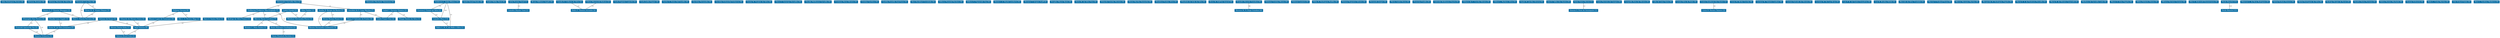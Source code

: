 strict graph grafo2 {
	graph [bb="0,0,15662,285",
		id=grafo2,
		overlap=False
	];
	node [fontsize=12,
		label="\N",
		shape=rectangle,
		style=filled
	];
	0	 [URL="membro-1609153936087156.html",
		color="#0A6EA4",
		fontcolor="#FFFFFF",
		height=0.29167,
		label="Aden Rodrigues Pereira [0]",
		pos="73.5,274.5",
		width=2.0417];
	1	 [URL="membro-0932578937951219.html",
		color="#0A6EA4",
		fontcolor="#FFFFFF",
		height=0.29167,
		label="Adriana Bozzetto [0]",
		pos="223.5,274.5",
		width=1.6111];
	2	 [URL="membro-0066064804872399.html",
		color="#0A6EA4",
		fontcolor="#FFFFFF",
		height=0.29167,
		label="Adriana Martins da Silva [0]",
		pos="375.5,274.5",
		width=2.1111];
	3	 [URL="membro-5146505733269909.html",
		color="#0A6EA4",
		fontcolor="#FFFFFF",
		height=0.29167,
		label="Adriano de Souza [5]",
		pos="650.5,142.5",
		width=1.6528];
	112	 [URL="membro-4291668071705125.html",
		color="#0A6EA4",
		fontcolor="#FFFFFF",
		height=0.29167,
		label="Sonia M. da Silva Junqueira [5]",
		pos="412.5,76.5",
		width=2.3194];
	3 -- 112	 [fontsize=8,
		label=2.0,
		lp="551.5,109.5",
		pos="612.53,131.97 568.17,119.67 495.2,99.434 450.73,87.103"];
	114	 [URL="membro-3732204030388531.html",
		color="#0A6EA4",
		fontcolor="#FFFFFF",
		height=0.29167,
		label="Taíse Simioni [9]",
		pos="861.5,76.5",
		width=1.3611];
	3 -- 114	 [fontsize=8,
		label=3.0,
		lp="774.5,109.5",
		pos="684.4,131.9 723.78,119.58 788.34,99.383 827.68,87.078"];
	119	 [URL="membro-7782069813755336.html",
		color="#0A6EA4",
		fontcolor="#FFFFFF",
		height=0.29167,
		label="Vanessa Scheeren [5]",
		pos="236.5,10.5",
		width=1.6528];
	112 -- 119	 [fontsize=8,
		label=2.0,
		lp="340.5,43.5",
		pos="384.22,65.896 351.38,53.58 297.52,33.383 264.71,21.078"];
	118	 [URL="membro-7316864301240506.html",
		color="#0A6EA4",
		fontcolor="#FFFFFF",
		height=0.29167,
		label="Valesca Brasil Irala [2]",
		pos="761.5,10.5",
		width=1.7361];
	114 -- 118	 [fontsize=8,
		label=1.0,
		lp="822.5,43.5",
		pos="845.43,65.896 826.77,53.58 796.17,33.383 777.53,21.078"];
	4	 [URL="membro-0637516284559113.html",
		color="#0A6EA4",
		fontcolor="#FFFFFF",
		height=0.29167,
		label="Alessandro Carvalho Bica [2]",
		pos="1815.5,274.5",
		width=2.1944];
	23	 [URL="membro-6268846689825329.html",
		color="#0A6EA4",
		fontcolor="#FFFFFF",
		height=0.29167,
		label="Claudete da S. Lima Martins [7]",
		pos="1917.5,208.5",
		width=2.3472];
	4 -- 23	 [fontsize=8,
		label=1.0,
		lp="1878.5,241.5",
		pos="1831.9,263.9 1850.9,251.58 1882.1,231.38 1901.2,219.08"];
	61	 [URL="membro-7869822301579405.html",
		color="#0A6EA4",
		fontcolor="#FFFFFF",
		height=0.29167,
		label="Guilherme Frederico Marranghello [7]",
		pos="1715.5,208.5",
		width=2.75];
	4 -- 61	 [fontsize=8,
		label=1.0,
		lp="1776.5,241.5",
		pos="1799.4,263.9 1780.8,251.58 1750.2,231.38 1731.5,219.08"];
	34	 [URL="membro-3147425109706294.html",
		color="#0A6EA4",
		fontcolor="#FFFFFF",
		height=0.29167,
		label="Diana P. Salomão de Freitas [6]",
		pos="1891.5,142.5",
		width=2.3194];
	23 -- 34	 [fontsize=8,
		label=5.0,
		lp="1911.5,175.5",
		pos="1913.3,197.9 1908.5,185.65 1900.6,165.62 1895.8,153.3"];
	71	 [URL="membro-5738457184189921.html",
		color="#0A6EA4",
		fontcolor="#FFFFFF",
		height=0.29167,
		label="Lisete Funari Dias [2]",
		pos="2398.5,142.5",
		width=1.6667];
	23 -- 71	 [fontsize=8,
		label=1.0,
		lp="2070.5,175.5",
		pos="1951.8,197.93 1981.6,189.22 2026,177.3 2065.5,171 2181.6,152.48 2212.6,165.86 2329.5,153 2332.4,152.68 2335.3,152.33 2338.3,151.96"];
	104	 [URL="membro-8150927782611326.html",
		color="#0A6EA4",
		fontcolor="#FFFFFF",
		height=0.29167,
		label="Renata Hernandez Lindemann [3]",
		pos="1590.5,76.5",
		width=2.4722];
	61 -- 104	 [fontsize=8,
		label=1.0,
		lp="1626.5,142.5",
		pos="1687.9,197.99 1667.2,188.86 1639.4,173.82 1621.5,153 1604.5,133.24 1596,102.91 1592.5,87.028"];
	82	 [URL="membro-2906182031441331.html",
		color="#0A6EA4",
		fontcolor="#FFFFFF",
		height=0.29167,
		label="Márcia Maria Lucchese [7]",
		pos="2065.5,142.5",
		width=2.0139];
	61 -- 82	 [fontsize=8,
		label=4.0,
		lp="1894.5,175.5",
		pos="1761.2,197.98 1796.2,190.08 1845.8,179.25 1889.5,171 1924.2,164.46 1962.9,158.09 1995.1,153.04"];
	106	 [URL="membro-0275429823887025.html",
		color="#0A6EA4",
		fontcolor="#FFFFFF",
		height=0.29167,
		label="Rodrigo da Silva Franco [1]",
		pos="1715.5,142.5",
		width=2.0694];
	61 -- 106	 [fontsize=8,
		label=1.0,
		lp="1720.5,175.5",
		pos="1715.5,197.9 1715.5,185.65 1715.5,165.62 1715.5,153.3"];
	34 -- 104	 [fontsize=8,
		label=1.0,
		lp="1764.5,109.5",
		pos="1843.5,131.97 1787.4,119.67 1695.1,99.434 1638.9,87.103"];
	98	 [URL="membro-0476257235034440.html",
		color="#0A6EA4",
		fontcolor="#FFFFFF",
		height=0.29167,
		label="Paulo Henrique Guadagnini [2]",
		pos="2168.5,76.5",
		width=2.3056];
	82 -- 98	 [fontsize=8,
		label=1.0,
		lp="2128.5,109.5",
		pos="2082,131.9 2101.3,119.58 2132.8,99.383 2152,87.078"];
	107	 [URL="membro-2965334039603843.html",
		color="#0A6EA4",
		fontcolor="#FFFFFF",
		height=0.29167,
		label="Rosana C. Maia Santos [1]",
		pos="1995.5,76.5",
		width=2];
	82 -- 107	 [fontsize=8,
		label=1.0,
		lp="2040.5,109.5",
		pos="2054.3,131.9 2041.3,119.65 2020,99.622 2007,87.297"];
	120	 [URL="membro-7536898569014007.html",
		color="#0A6EA4",
		fontcolor="#FFFFFF",
		height=0.29167,
		label="Vania Elisabeth Barlette [1]",
		pos="2168.5,10.5",
		width=2.0556];
	98 -- 120	 [fontsize=8,
		label=1.0,
		lp="2173.5,43.5",
		pos="2168.5,65.896 2168.5,53.653 2168.5,33.622 2168.5,21.297"];
	5	 [URL="membro-2812319201796904.html",
		color="#0A6EA4",
		fontcolor="#FFFFFF",
		height=0.29167,
		label="Alexandre Machado Takahama [0]",
		pos="2271.5,274.5",
		width=2.5278];
	6	 [URL="membro-4302505116914980.html",
		color="#0A6EA4",
		fontcolor="#FFFFFF",
		height=0.29167,
		label="Allan Seeber [1]",
		pos="2238.5,208.5",
		width=1.3194];
	123	 [URL="membro-2955767520833215.html",
		color="#0A6EA4",
		fontcolor="#FFFFFF",
		height=0.29167,
		label="Wladimir Hernandez Flores [3]",
		pos="2238.5,142.5",
		width=2.2778];
	6 -- 123	 [fontsize=8,
		label=1.0,
		lp="2243.5,175.5",
		pos="2238.5,197.9 2238.5,185.65 2238.5,165.62 2238.5,153.3"];
	7	 [URL="membro-1075436289053313.html",
		color="#0A6EA4",
		fontcolor="#FFFFFF",
		height=0.29167,
		label="Amélia R. Borges de Bastos [1]",
		pos="1489.5,208.5",
		width=2.3194];
	7 -- 104	 [fontsize=8,
		label=1.0,
		lp="1560.5,142.5",
		pos="1500.2,197.91 1510.9,187.07 1527.6,169.53 1540.5,153 1557.9,130.58 1575.4,102.11 1584.4,87.015"];
	13	 [URL="membro-0168899505793585.html",
		color="#0A6EA4",
		fontcolor="#FFFFFF",
		height=0.29167,
		label="Bruna Roman Nunes [1]",
		pos="1464.5,142.5",
		width=1.8611];
	7 -- 13	 [fontsize=8,
		label=1.0,
		lp="1483.5,175.5",
		pos="1485.5,197.9 1480.8,185.65 1473.3,165.62 1468.6,153.3"];
	13 -- 104	 [fontsize=8,
		label=1.0,
		lp="1540.5,109.5",
		pos="1484.7,131.9 1508.3,119.58 1546.8,99.383 1570.3,87.078"];
	8	 [URL="membro-8636427420690720.html",
		color="#0A6EA4",
		fontcolor="#FFFFFF",
		height=0.29167,
		label="Anderson L. Jeske Bihain [14]",
		pos="2770.5,274.5",
		width=2.25];
	47	 [URL="membro-8051531823282859.html",
		color="#0A6EA4",
		fontcolor="#FFFFFF",
		height=0.29167,
		label="Everson J. Gomes da Silva [2]",
		pos="2653.5,208.5",
		width=2.2361];
	8 -- 47	 [fontsize=8,
		label=2.0,
		lp="2724.5,241.5",
		pos="2751.7,263.9 2729.9,251.58 2694.1,231.38 2672.3,219.08"];
	67	 [URL="membro-7385942137403019.html",
		color="#0A6EA4",
		fontcolor="#FFFFFF",
		height=0.29167,
		label="Leandro Blass [14]",
		pos="2730.5,142.5",
		width=1.4861];
	8 -- 67	 [fontsize=8,
		label=14.0,
		lp="2760.5,208.5",
		pos="2767.2,263.7 2759.7,238.82 2741.2,177.74 2733.7,153.08"];
	99	 [URL="membro-4688149119795206.html",
		color="#0A6EA4",
		fontcolor="#FFFFFF",
		height=0.29167,
		label="Pedro C. M. X. de Mello e Silva [1]",
		pos="2785.5,76.5",
		width=2.5972];
	8 -- 99	 [fontsize=8,
		label=1.0,
		lp="2797.5,175.5",
		pos="2773.8,263.85 2780.6,240.25 2795.6,181.72 2792.5,132 2791.5,116.3 2789,98.244 2787.2,87.102"];
	47 -- 67	 [fontsize=8,
		label=2.0,
		lp="2702.5,175.5",
		pos="2665.9,197.9 2680.2,185.58 2703.8,165.38 2718.2,153.08"];
	67 -- 99	 [fontsize=8,
		label=1.0,
		lp="2766.5,109.5",
		pos="2739.3,131.9 2749.5,119.65 2766.2,99.622 2776.5,87.297"];
	9	 [URL="membro-6766463725328889.html",
		color="#0A6EA4",
		fontcolor="#FFFFFF",
		height=0.29167,
		label="André Daniel Paixão [0]",
		pos="2936.5,274.5",
		width=1.8472];
	10	 [URL="membro-9063998902105812.html",
		color="#0A6EA4",
		fontcolor="#FFFFFF",
		height=0.29167,
		label="André Gündel [3]",
		pos="2096.5,208.5",
		width=1.4028];
	10 -- 82	 [fontsize=8,
		label=1.0,
		lp="2088.5,175.5",
		pos="2091.5,197.9 2085.8,185.65 2076.4,165.62 2070.6,153.3"];
	10 -- 123	 [fontsize=8,
		label=2.0,
		lp="2181.5,175.5",
		pos="2119.3,197.9 2145.8,185.58 2189.3,165.38 2215.7,153.08"];
	11	 [URL="membro-9257019128596134.html",
		color="#0A6EA4",
		fontcolor="#FFFFFF",
		height=0.29167,
		label="André Müller Reck [0]",
		pos="3083.5,274.5",
		width=1.7361];
	12	 [URL="membro-8849388301909084.html",
		color="#0A6EA4",
		fontcolor="#FFFFFF",
		height=0.29167,
		label="Arlei Prestes Tonel [1]",
		pos="3226.5,274.5",
		width=1.7222];
	68	 [URL="membro-5512506311339235.html",
		color="#0A6EA4",
		fontcolor="#FFFFFF",
		height=0.29167,
		label="Leandro Hayato Ymai [1]",
		pos="3226.5,208.5",
		width=1.9444];
	12 -- 68	 [fontsize=8,
		label=1.0,
		lp="3231.5,241.5",
		pos="3226.5,263.9 3226.5,251.65 3226.5,231.62 3226.5,219.3"];
	14	 [URL="membro-0992909781914273.html",
		color="#0A6EA4",
		fontcolor="#FFFFFF",
		height=0.29167,
		label="Bruno Milheira Angelo [0]",
		pos="3378.5,274.5",
		width=2];
	15	 [URL="membro-9012394777353260.html",
		color="#0A6EA4",
		fontcolor="#FFFFFF",
		height=0.29167,
		label="Camila B. Collares da Silva [2]",
		pos="3550.5,274.5",
		width=2.2778];
	100	 [URL="membro-5512659010248787.html",
		color="#0A6EA4",
		fontcolor="#FFFFFF",
		height=0.29167,
		label="Pedro F. Teixeira Dorneles [4]",
		pos="3639.5,208.5",
		width=2.2361];
	15 -- 100	 [fontsize=8,
		label=2.0,
		lp="3605.5,241.5",
		pos="3564.8,263.9 3581.4,251.58 3608.6,231.38 3625.2,219.08"];
	16	 [URL="membro-3922573309511736.html",
		color="#0A6EA4",
		fontcolor="#FFFFFF",
		height=0.29167,
		label="Carla Eugenia Lopardo [0]",
		pos="3898.5,274.5",
		width=2];
	17	 [URL="membro-6432341940154857.html",
		color="#0A6EA4",
		fontcolor="#FFFFFF",
		height=0.29167,
		label="Carla Judite Kipper [0]",
		pos="4051.5,274.5",
		width=1.7361];
	18	 [URL="membro-1864589659960134.html",
		color="#0A6EA4",
		fontcolor="#FFFFFF",
		height=0.29167,
		label="Carlos G. Dutra Del Castillo [0]",
		pos="4216.5,274.5",
		width=2.3333];
	19	 [URL="membro-3664492405958216.html",
		color="#0A6EA4",
		fontcolor="#FFFFFF",
		height=0.29167,
		label="Carolina Fernandes [0]",
		pos="4380.5,274.5",
		width=1.7361];
	20	 [URL="membro-8199701906870054.html",
		color="#0A6EA4",
		fontcolor="#FFFFFF",
		height=0.29167,
		label="Caroline Schmechel Schiavon [0]",
		pos="4549.5,274.5",
		width=2.4444];
	21	 [URL="membro-2682869571938004.html",
		color="#0A6EA4",
		fontcolor="#FFFFFF",
		height=0.29167,
		label="Cassia M. Virgínio da Silva [0]",
		pos="4737.5,274.5",
		width=2.2778];
	22	 [URL="membro-8907950516727239.html",
		color="#0A6EA4",
		fontcolor="#FFFFFF",
		height=0.29167,
		label="Clara Z. Camargo Dornelles [0]",
		pos="4921.5,274.5",
		width=2.3194];
	24	 [URL="membro-8015609250219170.html",
		color="#0A6EA4",
		fontcolor="#FFFFFF",
		height=0.29167,
		label="Claudia Laus Angelo [1]",
		pos="342.5,142.5",
		width=1.8611];
	24 -- 112	 [fontsize=8,
		label=1.0,
		lp="387.5,109.5",
		pos="353.75,131.9 366.73,119.65 387.98,99.622 401.05,87.297"];
	25	 [URL="membro-2445305613209271.html",
		color="#0A6EA4",
		fontcolor="#FFFFFF",
		height=0.29167,
		label="Claudia Wollmann Carvalho [0]",
		pos="5107.5,274.5",
		width=2.3472];
	26	 [URL="membro-0415207663105617.html",
		color="#0A6EA4",
		fontcolor="#FFFFFF",
		height=0.29167,
		label="Cristiano Peres Oliveira [0]",
		pos="5283.5,274.5",
		width=2.0278];
	27	 [URL="membro-7116556614171616.html",
		color="#0A6EA4",
		fontcolor="#FFFFFF",
		height=0.29167,
		label="Cristina Cardoso [0]",
		pos="5431.5,274.5",
		width=1.5694];
	28	 [URL="membro-1687582353682831.html",
		color="#0A6EA4",
		fontcolor="#FFFFFF",
		height=0.29167,
		label="Cynthia Fontella Sant'Anna [0]",
		pos="5588.5,274.5",
		width=2.2778];
	29	 [URL="membro-5846955166367766.html",
		color="#0A6EA4",
		fontcolor="#FFFFFF",
		height=0.29167,
		label="Davi Hackbart Covalesky [0]",
		pos="5766.5,274.5",
		width=2.1667];
	30	 [URL="membro-3639563845971173.html",
		color="#0A6EA4",
		fontcolor="#FFFFFF",
		height=0.29167,
		label="Débora Pimentel Pacheco [0]",
		pos="5940.5,274.5",
		width=2.1528];
	31	 [URL="membro-4053640859069805.html",
		color="#0A6EA4",
		fontcolor="#FFFFFF",
		height=0.29167,
		label="Débora S. Figueredo Gay [0]",
		pos="6113.5,274.5",
		width=2.1528];
	32	 [URL="membro-8335102549502386.html",
		color="#0A6EA4",
		fontcolor="#FFFFFF",
		height=0.29167,
		label="Denice A. F. Nisxota Menegais [2]",
		pos="302.5,208.5",
		width=2.5417];
	44	 [URL="membro-9275783294761141.html",
		color="#0A6EA4",
		fontcolor="#FFFFFF",
		height=0.29167,
		label="Elizangela Dias Pereira [5]",
		pos="185.5,142.5",
		width=1.9861];
	32 -- 44	 [fontsize=8,
		label=1.0,
		lp="256.5,175.5",
		pos="283.7,197.9 261.87,185.58 226.06,165.38 204.25,153.08"];
	122	 [URL="membro-8753645048719661.html",
		color="#0A6EA4",
		fontcolor="#FFFFFF",
		height=0.29167,
		label="Vera L. Duarte Ferreira [9]",
		pos="500.5,142.5",
		width=2.0139];
	32 -- 122	 [fontsize=8,
		label=1.0,
		lp="418.5,175.5",
		pos="334.31,197.9 371.26,185.58 431.85,165.38 468.77,153.08"];
	44 -- 119	 [fontsize=8,
		label=3.0,
		lp="147.5,76.5",
		pos="171.92,131.83 154.8,117.02 129.13,89.42 142.5,66 155.18,43.781 180.63,29.562 201.85,21.084"];
	56	 [URL="membro-8115629381483348.html",
		color="#0A6EA4",
		fontcolor="#FFFFFF",
		height=0.29167,
		label="Francieli Aparecida Vaz [3]",
		pos="236.5,76.5",
		width=2.0694];
	44 -- 56	 [fontsize=8,
		label=3.0,
		lp="219.5,109.5",
		pos="193.69,131.9 203.15,119.65 218.63,99.622 228.16,87.297"];
	56 -- 119	 [fontsize=8,
		label=2.0,
		lp="241.5,43.5",
		pos="236.5,65.896 236.5,53.653 236.5,33.622 236.5,21.297"];
	33	 [URL="membro-5231207849925768.html",
		color="#0A6EA4",
		fontcolor="#FFFFFF",
		height=0.29167,
		label="Denise v. d. Heyde Lamberts [0]",
		pos="6295.5,274.5",
		width=2.3889];
	35	 [URL="membro-2080856870505325.html",
		color="#0A6EA4",
		fontcolor="#FFFFFF",
		height=0.29167,
		label="Dionara T. Aragon Aseff [0]",
		pos="6476.5,274.5",
		width=2.125];
	36	 [URL="membro-5088031873732562.html",
		color="#0A6EA4",
		fontcolor="#FFFFFF",
		height=0.29167,
		label="Douglas Mayer Bento [0]",
		pos="6640.5,274.5",
		width=1.9167];
	37	 [URL="membro-6357471301897496.html",
		color="#0A6EA4",
		fontcolor="#FFFFFF",
		height=0.29167,
		label="Dulce M. da Silva Voss [0]",
		pos="6800.5,274.5",
		width=2.0278];
	38	 [URL="membro-3738313938168252.html",
		color="#0A6EA4",
		fontcolor="#FFFFFF",
		height=0.29167,
		label="Edson Massayuki Kakuno [2]",
		pos="3729.5,274.5",
		width=2.1944];
	38 -- 100	 [fontsize=8,
		label=2.0,
		lp="3695.5,241.5",
		pos="3715,263.9 3698.2,251.58 3670.7,231.38 3653.9,219.08"];
	39	 [URL="membro-7323260281207063.html",
		color="#0A6EA4",
		fontcolor="#FFFFFF",
		height=0.29167,
		label="Eduardo Ceretta Moreira [0]",
		pos="6967.5,274.5",
		width=2.0972];
	40	 [URL="membro-5554712337594367.html",
		color="#0A6EA4",
		fontcolor="#FFFFFF",
		height=0.29167,
		label="Eduardo de Oliveira Dutra [3]",
		pos="807.5,142.5",
		width=2.2083];
	40 -- 114	 [fontsize=8,
		label=3.0,
		lp="843.5,109.5",
		pos="816.18,131.9 826.19,119.65 842.58,99.622 852.67,87.297"];
	41	 [URL="membro-9384327385186092.html",
		color="#0A6EA4",
		fontcolor="#FFFFFF",
		height=0.29167,
		label="Elaine Martha Daenecke [0]",
		pos="7136.5,274.5",
		width=2.0833];
	42	 [URL="membro-5541226399395863.html",
		color="#0A6EA4",
		fontcolor="#FFFFFF",
		height=0.29167,
		label="Elenilson Freitas Alves [0]",
		pos="7301.5,274.5",
		width=1.9861];
	43	 [URL="membro-0077152291293677.html",
		color="#0A6EA4",
		fontcolor="#FFFFFF",
		height=0.29167,
		label="Elisabete de Avila da Silva [0]",
		pos="7471.5,274.5",
		width=2.2361];
	45	 [URL="membro-2530535838251633.html",
		color="#0A6EA4",
		fontcolor="#FFFFFF",
		height=0.29167,
		label="Érico M. Hoff do Amaral [0]",
		pos="7647.5,274.5",
		width=2.1389];
	46	 [URL="membro-0392455526575019.html",
		color="#0A6EA4",
		fontcolor="#FFFFFF",
		height=0.29167,
		label="Evandro Ricardo Guindani [6]",
		pos="7823.5,274.5",
		width=2.2361];
	124	 [URL="membro-4069656994720229.html",
		color="#0A6EA4",
		fontcolor="#FFFFFF",
		height=0.29167,
		label="Yáscara M. N. Koga Guindani [6]",
		pos="7823.5,208.5",
		width=2.4861];
	46 -- 124	 [fontsize=8,
		label=6.0,
		lp="7828.5,241.5",
		pos="7823.5,263.9 7823.5,251.65 7823.5,231.62 7823.5,219.3"];
	48	 [URL="membro-2997329525971185.html",
		color="#0A6EA4",
		fontcolor="#FFFFFF",
		height=0.29167,
		label="Fabiana Cristina Missau [0]",
		pos="7995.5,274.5",
		width=2.0417];
	49	 [URL="membro-2043361641126900.html",
		color="#0A6EA4",
		fontcolor="#FFFFFF",
		height=0.29167,
		label="Fabiana Giovani [6]",
		pos="1108.5,208.5",
		width=1.5556];
	92	 [URL="membro-2326661535199134.html",
		color="#0A6EA4",
		fontcolor="#FFFFFF",
		height=0.29167,
		label="Moacir Lopes de Camargos [6]",
		pos="987.5,142.5",
		width=2.2778];
	49 -- 92	 [fontsize=8,
		label=5.0,
		lp="1060.5,175.5",
		pos="1089.1,197.9 1066.5,185.58 1029.5,165.38 1006.9,153.08"];
	125	 [URL="membro-9502583808865478.html",
		color="#0A6EA4",
		fontcolor="#FFFFFF",
		height=0.29167,
		label="Zíla L. G. Pereira Rêgo [1]",
		pos="1160.5,142.5",
		width=2.0139];
	49 -- 125	 [fontsize=8,
		label=1.0,
		lp="1143.5,175.5",
		pos="1116.9,197.9 1126.5,185.65 1142.3,165.62 1152,153.3"];
	92 -- 114	 [fontsize=8,
		label=1.0,
		lp="937.5,109.5",
		pos="967.26,131.9 943.74,119.58 905.19,99.383 881.69,87.078"];
	50	 [URL="membro-8975383125445316.html",
		color="#0A6EA4",
		fontcolor="#FFFFFF",
		height=0.29167,
		label="Fabiane Lazzaris [0]",
		pos="8143.5,274.5",
		width=1.5694];
	51	 [URL="membro-1798199168816044.html",
		color="#0A6EA4",
		fontcolor="#FFFFFF",
		height=0.29167,
		label="Fábio R. Rodrigues Padilha [0]",
		pos="8300.5,274.5",
		width=2.2778];
	52	 [URL="membro-6686992201067103.html",
		color="#0A6EA4",
		fontcolor="#FFFFFF",
		height=0.29167,
		label="Fatiane Nogueira Silveira [0]",
		pos="8477.5,274.5",
		width=2.1389];
	53	 [URL="membro-2081240667991252.html",
		color="#0A6EA4",
		fontcolor="#FFFFFF",
		height=0.29167,
		label="Fernando Junges [0]",
		pos="8629.5,274.5",
		width=1.5694];
	54	 [URL="membro-3603202046788146.html",
		color="#0A6EA4",
		fontcolor="#FFFFFF",
		height=0.29167,
		label="Fernando Luis Dias [8]",
		pos="533.5,274.5",
		width=1.7639];
	54 -- 122	 [fontsize=8,
		label=8.0,
		lp="491.5,208.5",
		pos="520.25,263.78 508.84,253.63 493.19,237.26 486.5,219 478.23,196.43 488.23,168.26 495.09,153.19"];
	95	 [URL="membro-4539437351659246.html",
		color="#0A6EA4",
		fontcolor="#FFFFFF",
		height=0.29167,
		label="Nívea M. B. Nunes Oleques [3]",
		pos="589.5,208.5",
		width=2.3333];
	54 -- 95	 [fontsize=8,
		label=3.0,
		lp="570.5,241.5",
		pos="542.5,263.9 552.89,251.65 569.88,231.62 580.34,219.3"];
	95 -- 122	 [fontsize=8,
		label=3.0,
		lp="555.5,175.5",
		pos="575.2,197.9 558.59,185.58 531.36,165.38 514.76,153.08"];
	55	 [URL="membro-1180133581175682.html",
		color="#0A6EA4",
		fontcolor="#FFFFFF",
		height=0.29167,
		label="Flávio André Pavan [0]",
		pos="8768.5,274.5",
		width=1.7778];
	57	 [URL="membro-7229489374533802.html",
		color="#0A6EA4",
		fontcolor="#FFFFFF",
		height=0.29167,
		label="Francine Freddo [0]",
		pos="8906.5,274.5",
		width=1.5417];
	58	 [URL="membro-3587011956729629.html",
		color="#0A6EA4",
		fontcolor="#FFFFFF",
		height=0.29167,
		label="Gabriela Bohlmann Duarte [0]",
		pos="9060.5,274.5",
		width=2.2361];
	59	 [URL="membro-1541460141842713.html",
		color="#0A6EA4",
		fontcolor="#FFFFFF",
		height=0.29167,
		label="Gilnara da C. Corrêa Oliveira [0]",
		pos="9245.5,274.5",
		width=2.4028];
	60	 [URL="membro-2793884080004946.html",
		color="#0A6EA4",
		fontcolor="#FFFFFF",
		height=0.29167,
		label="Gilson L. Pacheco Alves [0]",
		pos="9426.5,274.5",
		width=2.1111];
	62	 [URL="membro-2392851596908032.html",
		color="#0A6EA4",
		fontcolor="#FFFFFF",
		height=0.29167,
		label="Isabel C. Ferreira Teixeira [2]",
		pos="2437.5,208.5",
		width=2.1806];
	62 -- 71	 [fontsize=8,
		label=1.0,
		lp="2425.5,175.5",
		pos="2431.2,197.9 2424,185.65 2412.2,165.62 2404.9,153.3"];
	116	 [URL="membro-4605600305114012.html",
		color="#0A6EA4",
		fontcolor="#FFFFFF",
		height=0.29167,
		label="Thiago Santos da Silva [1]",
		pos="2548.5,142.5",
		width=1.9861];
	62 -- 116	 [fontsize=8,
		label=1.0,
		lp="2505.5,175.5",
		pos="2455.3,197.9 2476,185.58 2510,165.38 2530.7,153.08"];
	63	 [URL="membro-4729997503945197.html",
		color="#0A6EA4",
		fontcolor="#FFFFFF",
		height=0.29167,
		label="Isaphi M. Jardim Alvarez [0]",
		pos="9597.5,274.5",
		width=2.125];
	64	 [URL="membro-5128671031679895.html",
		color="#0A6EA4",
		fontcolor="#FFFFFF",
		height=0.29167,
		label="José D. Telles dos Santos [0]",
		pos="9769.5,274.5",
		width=2.1389];
	65	 [URL="membro-0541535366437976.html",
		color="#0A6EA4",
		fontcolor="#FFFFFF",
		height=0.29167,
		label="Katia Vieira Morais [1]",
		pos="9928.5,274.5",
		width=1.7639];
	111	 [URL="membro-6376117076673020.html",
		color="#0A6EA4",
		fontcolor="#FFFFFF",
		height=0.29167,
		label="Simone S. Pires de Assumpção [1]",
		pos="9928.5,208.5",
		width=2.5139];
	65 -- 111	 [fontsize=8,
		label=1.0,
		lp="9933.5,241.5",
		pos="9928.5,263.9 9928.5,251.65 9928.5,231.62 9928.5,219.3"];
	66	 [URL="membro-5869794072883486.html",
		color="#0A6EA4",
		fontcolor="#FFFFFF",
		height=0.29167,
		label="Laira Ferreira de Campos [0]",
		pos="10088,274.5",
		width=2.1389];
	69	 [URL="membro-8984110948347903.html",
		color="#0A6EA4",
		fontcolor="#FFFFFF",
		height=0.29167,
		label="Leopoldo Rota de Oliveira [0]",
		pos="10262,274.5",
		width=2.2222];
	70	 [URL="membro-1329182804043328.html",
		color="#0A6EA4",
		fontcolor="#FFFFFF",
		height=0.29167,
		label="Lilia de Lima Vieira [0]",
		pos="10426,274.5",
		width=1.7917];
	72	 [URL="membro-7571119782261911.html",
		color="#0A6EA4",
		fontcolor="#FFFFFF",
		height=0.29167,
		label="Louise Silva do Pinho [0]",
		pos="10578,274.5",
		width=1.9167];
	73	 [URL="membro-8686171159500113.html",
		color="#0A6EA4",
		fontcolor="#FFFFFF",
		height=0.29167,
		label="Luana Zambiazzi dos Santos [2]",
		pos="10750,274.5",
		width=2.3611];
	74	 [URL="membro-7529721075212745.html",
		color="#0A6EA4",
		fontcolor="#FFFFFF",
		height=0.29167,
		label="Lúcia H. Pereira Teixeira [2]",
		pos="10750,208.5",
		width=2.125];
	73 -- 74	 [fontsize=8,
		label=2.0,
		lp="10754,241.5",
		pos="10750,263.9 10750,251.65 10750,231.62 10750,219.3"];
	75	 [URL="membro-5282094620823146.html",
		color="#0A6EA4",
		fontcolor="#FFFFFF",
		height=0.29167,
		label="Lúcia M. Britto Corrêa [0]",
		pos="10924,274.5",
		width=1.9722];
	76	 [URL="membro-7196019167470286.html",
		color="#0A6EA4",
		fontcolor="#FFFFFF",
		height=0.29167,
		label="Luciana M. Teixeira Lindner [0]",
		pos="11098,274.5",
		width=2.3611];
	77	 [URL="membro-9171054840472466.html",
		color="#0A6EA4",
		fontcolor="#FFFFFF",
		height=0.29167,
		label="Luciani Salcedo de Oliveira [0]",
		pos="11284,274.5",
		width=2.2917];
	78	 [URL="membro-8209799957580189.html",
		color="#0A6EA4",
		fontcolor="#FFFFFF",
		height=0.29167,
		label="Luciano M. Da Luz Brum [0]",
		pos="11464,274.5",
		width=2.1944];
	79	 [URL="membro-3790710921427295.html",
		color="#0A6EA4",
		fontcolor="#FFFFFF",
		height=0.29167,
		label="Luis F. B. de Castro Gonçalves [0]",
		pos="11652,274.5",
		width=2.5278];
	80	 [URL="membro-7574903011613803.html",
		color="#0A6EA4",
		fontcolor="#FFFFFF",
		height=0.29167,
		label="Luis R. Brudna Hölzle [0]",
		pos="11832,274.5",
		width=1.9583];
	81	 [URL="membro-1506100128289700.html",
		color="#0A6EA4",
		fontcolor="#FFFFFF",
		height=0.29167,
		label="Marcelo da Silva Trindade [0]",
		pos="12000,274.5",
		width=2.2083];
	83	 [URL="membro-9577471268448673.html",
		color="#0A6EA4",
		fontcolor="#FFFFFF",
		height=0.29167,
		label="Marcia V. Fruhauf Firme [0]",
		pos="12174,274.5",
		width=2.1111];
	84	 [URL="membro-3000763401885447.html",
		color="#0A6EA4",
		fontcolor="#FFFFFF",
		height=0.29167,
		label="Márcio Marques Martins [0]",
		pos="12342,274.5",
		width=2.0833];
	85	 [URL="membro-7018014202492783.html",
		color="#0A6EA4",
		fontcolor="#FFFFFF",
		height=0.29167,
		label="Margarida M. Rodrigues Negrão [0]",
		pos="12530,274.5",
		width=2.6111];
	86	 [URL="membro-6074927853253100.html",
		color="#0A6EA4",
		fontcolor="#FFFFFF",
		height=0.29167,
		label="Maria E. S. da Fontoura Porcellis [0]",
		pos="12738,274.5",
		width=2.6528];
	87	 [URL="membro-1460780634829745.html",
		color="#0A6EA4",
		fontcolor="#FFFFFF",
		height=0.29167,
		label="Maria R. de Oliveira Casartelli [0]",
		pos="12940,274.5",
		width=2.4722];
	88	 [URL="membro-9175937699446405.html",
		color="#0A6EA4",
		fontcolor="#FFFFFF",
		height=0.29167,
		label="Matheus de Carvalho Leite [0]",
		pos="13128,274.5",
		width=2.2361];
	89	 [URL="membro-6561650749881712.html",
		color="#0A6EA4",
		fontcolor="#FFFFFF",
		height=0.29167,
		label="Mauro S. Góes Negrão [0]",
		pos="13298,274.5",
		width=1.9861];
	90	 [URL="membro-1522358230493685.html",
		color="#0A6EA4",
		fontcolor="#FFFFFF",
		height=0.29167,
		label="Milton Roberto Heinen [0]",
		pos="13460,274.5",
		width=1.9861];
	91	 [URL="membro-1719845201647993.html",
		color="#0A6EA4",
		fontcolor="#FFFFFF",
		height=0.29167,
		label="Miriam Denise Kelm [1]",
		pos="727.5,76.5",
		width=1.8472];
	91 -- 118	 [fontsize=8,
		label=1.0,
		lp="752.5,43.5",
		pos="732.96,65.896 739.27,53.653 749.59,33.622 755.94,21.297"];
	93	 [URL="membro-5324835582154122.html",
		color="#0A6EA4",
		fontcolor="#FFFFFF",
		height=0.29167,
		label="Mônica Ferreira Cassana [0]",
		pos="13624,274.5",
		width=2.0972];
	94	 [URL="membro-0527693838043633.html",
		color="#0A6EA4",
		fontcolor="#FFFFFF",
		height=0.29167,
		label="Nilo E. Kehrwald Zimmermann [0]",
		pos="13810,274.5",
		width=2.5694];
	96	 [URL="membro-9177182127478055.html",
		color="#0A6EA4",
		fontcolor="#FFFFFF",
		height=0.29167,
		label="Paula Bianchi [15]",
		pos="13974,274.5",
		width=1.4583];
	97	 [URL="membro-9177182127478055.html",
		color="#0A6EA4",
		fontcolor="#FFFFFF",
		height=0.29167,
		label="Paula Bianchi [15]",
		pos="13974,208.5",
		width=1.4583];
	96 -- 97	 [fontsize=8,
		label=15.0,
		lp="13980,241.5",
		pos="13974,263.9 13974,251.65 13974,231.62 13974,219.3"];
	101	 [URL="membro-9616709633352286.html",
		color="#0A6EA4",
		fontcolor="#FFFFFF",
		height=0.29167,
		label="Peterson L. da Rosa Rodrigues [0]",
		pos="14134,274.5",
		width=2.5];
	102	 [URL="membro-5223309157171934.html",
		color="#0A6EA4",
		fontcolor="#FFFFFF",
		height=0.29167,
		label="Rafael Kobata Kimura [0]",
		pos="14312,274.5",
		width=1.9444];
	103	 [URL="membro-5651631992207912.html",
		color="#0A6EA4",
		fontcolor="#FFFFFF",
		height=0.29167,
		label="Rafael Rodrigues da Silva [0]",
		pos="14480,274.5",
		width=2.1806];
	105	 [URL="membro-3479198807486329.html",
		color="#0A6EA4",
		fontcolor="#FFFFFF",
		height=0.29167,
		label="Rodrigo Borges de Faveri [0]",
		pos="14654,274.5",
		width=2.1667];
	108	 [URL="membro-0501764855693100.html",
		color="#0A6EA4",
		fontcolor="#FFFFFF",
		height=0.29167,
		label="Sandra Dutra Piovesan [0]",
		pos="14822,274.5",
		width=1.9722];
	109	 [URL="membro-7307557102781133.html",
		color="#0A6EA4",
		fontcolor="#FFFFFF",
		height=0.29167,
		label="Sara d. Santos Mota [1]",
		pos="1315.5,142.5",
		width=1.7778];
	109 -- 114	 [fontsize=8,
		label=1.0,
		lp="1121.5,109.5",
		pos="1251.4,133.18 1159.8,119.86 993.2,95.645 910.62,83.641"];
	110	 [URL="membro-2940552424054556.html",
		color="#0A6EA4",
		fontcolor="#FFFFFF",
		height=0.29167,
		label="Sátira Pereira Machado [0]",
		pos="14982,274.5",
		width=1.9861];
	113	 [URL="membro-5916559361580593.html",
		color="#0A6EA4",
		fontcolor="#FFFFFF",
		height=0.29167,
		label="Suzana Schwartz [0]",
		pos="15130,274.5",
		width=1.5972];
	115	 [URL="membro-1703560039525594.html",
		color="#0A6EA4",
		fontcolor="#FFFFFF",
		height=0.29167,
		label="Tales L. Costa Martins [0]",
		pos="15276,274.5",
		width=1.9583];
	117	 [URL="membro-7978503949999240.html",
		color="#0A6EA4",
		fontcolor="#FFFFFF",
		height=0.29167,
		label="Udo Eckard Sinks [0]",
		pos="15424,274.5",
		width=1.6667];
	121	 [URL="membro-7569679075333299.html",
		color="#0A6EA4",
		fontcolor="#FFFFFF",
		height=0.29167,
		label="Vera L. Cardoso Medeiros [0]",
		pos="15582,274.5",
		width=2.2222];
}
